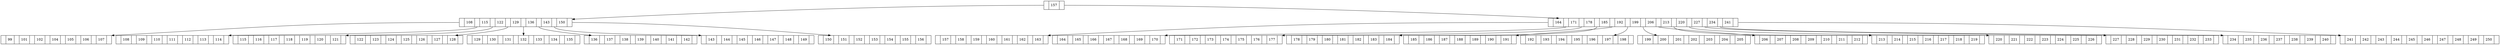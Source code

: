 digraph G {
node [shape=record];
node0x566dd72ce0f0 [label="<f157>|157|<f157_>"];
node0x566dd72ce0f0:f157 -> node0x566dd72cbb90;
node0x566dd72ce0f0:f157_ -> node0x566dd72cde00;
node0x566dd72cbb90 [label="<f108>|108|<f115>|115|<f122>|122|<f129>|129|<f136>|136|<f143>|143|<f150>|150|<f150_>"];
node0x566dd72cbb90:f108 -> node0x566dd72cb800;
node0x566dd72cbb90:f115 -> node0x566dd72cbb30;
node0x566dd72cbb90:f122 -> node0x566dd72cc020;
node0x566dd72cbb90:f129 -> node0x566dd72cc250;
node0x566dd72cbb90:f136 -> node0x566dd72cc470;
node0x566dd72cbb90:f143 -> node0x566dd72cc6e0;
node0x566dd72cbb90:f150 -> node0x566dd72cc8e0;
node0x566dd72cbb90:f150_ -> node0x566dd72ccb00;
node0x566dd72cde00 [label="<f164>|164|<f171>|171|<f178>|178|<f185>|185|<f192>|192|<f199>|199|<f206>|206|<f213>|213|<f220>|220|<f227>|227|<f234>|234|<f241>|241|<f241_>"];
node0x566dd72cde00:f164 -> node0x566dd72ccd20;
node0x566dd72cde00:f171 -> node0x566dd72ccf80;
node0x566dd72cde00:f178 -> node0x566dd72cd300;
node0x566dd72cde00:f185 -> node0x566dd72cd520;
node0x566dd72cde00:f192 -> node0x566dd72cd740;
node0x566dd72cde00:f199 -> node0x566dd72cd960;
node0x566dd72cde00:f206 -> node0x566dd72cdb80;
node0x566dd72cde00:f213 -> node0x566dd72cdda0;
node0x566dd72cde00:f220 -> node0x566dd72ce350;
node0x566dd72cde00:f227 -> node0x566dd72ce5b0;
node0x566dd72cde00:f234 -> node0x566dd72ce7d0;
node0x566dd72cde00:f241 -> node0x566dd72ce9f0;
node0x566dd72cde00:f241_ -> node0x566dd72cec10;
node0x566dd72cb800 [label="<f99>|99|<f101>|101|<f102>|102|<f104>|104|<f105>|105|<f106>|106|<f107>|107|<f107_>"];
node0x566dd72cbb30 [label="<f108>|108|<f109>|109|<f110>|110|<f111>|111|<f112>|112|<f113>|113|<f114>|114|<f114_>"];
node0x566dd72cc020 [label="<f115>|115|<f116>|116|<f117>|117|<f118>|118|<f119>|119|<f120>|120|<f121>|121|<f121_>"];
node0x566dd72cc250 [label="<f122>|122|<f123>|123|<f124>|124|<f125>|125|<f126>|126|<f127>|127|<f128>|128|<f128_>"];
node0x566dd72cc470 [label="<f129>|129|<f130>|130|<f131>|131|<f132>|132|<f133>|133|<f134>|134|<f135>|135|<f135_>"];
node0x566dd72cc6e0 [label="<f136>|136|<f137>|137|<f138>|138|<f139>|139|<f140>|140|<f141>|141|<f142>|142|<f142_>"];
node0x566dd72cc8e0 [label="<f143>|143|<f144>|144|<f145>|145|<f146>|146|<f147>|147|<f148>|148|<f149>|149|<f149_>"];
node0x566dd72ccb00 [label="<f150>|150|<f151>|151|<f152>|152|<f153>|153|<f154>|154|<f155>|155|<f156>|156|<f156_>"];
node0x566dd72ccd20 [label="<f157>|157|<f158>|158|<f159>|159|<f160>|160|<f161>|161|<f162>|162|<f163>|163|<f163_>"];
node0x566dd72ccf80 [label="<f164>|164|<f165>|165|<f166>|166|<f167>|167|<f168>|168|<f169>|169|<f170>|170|<f170_>"];
node0x566dd72cd300 [label="<f171>|171|<f172>|172|<f173>|173|<f174>|174|<f175>|175|<f176>|176|<f177>|177|<f177_>"];
node0x566dd72cd520 [label="<f178>|178|<f179>|179|<f180>|180|<f181>|181|<f182>|182|<f183>|183|<f184>|184|<f184_>"];
node0x566dd72cd740 [label="<f185>|185|<f186>|186|<f187>|187|<f188>|188|<f189>|189|<f190>|190|<f191>|191|<f191_>"];
node0x566dd72cd960 [label="<f192>|192|<f193>|193|<f194>|194|<f195>|195|<f196>|196|<f197>|197|<f198>|198|<f198_>"];
node0x566dd72cdb80 [label="<f199>|199|<f200>|200|<f201>|201|<f202>|202|<f203>|203|<f204>|204|<f205>|205|<f205_>"];
node0x566dd72cdda0 [label="<f206>|206|<f207>|207|<f208>|208|<f209>|209|<f210>|210|<f211>|211|<f212>|212|<f212_>"];
node0x566dd72ce350 [label="<f213>|213|<f214>|214|<f215>|215|<f216>|216|<f217>|217|<f218>|218|<f219>|219|<f219_>"];
node0x566dd72ce5b0 [label="<f220>|220|<f221>|221|<f222>|222|<f223>|223|<f224>|224|<f225>|225|<f226>|226|<f226_>"];
node0x566dd72ce7d0 [label="<f227>|227|<f228>|228|<f229>|229|<f230>|230|<f231>|231|<f232>|232|<f233>|233|<f233_>"];
node0x566dd72ce9f0 [label="<f234>|234|<f235>|235|<f236>|236|<f237>|237|<f238>|238|<f239>|239|<f240>|240|<f240_>"];
node0x566dd72cec10 [label="<f241>|241|<f242>|242|<f243>|243|<f244>|244|<f245>|245|<f246>|246|<f247>|247|<f248>|248|<f249>|249|<f250>|250|<f250_>"];
}
